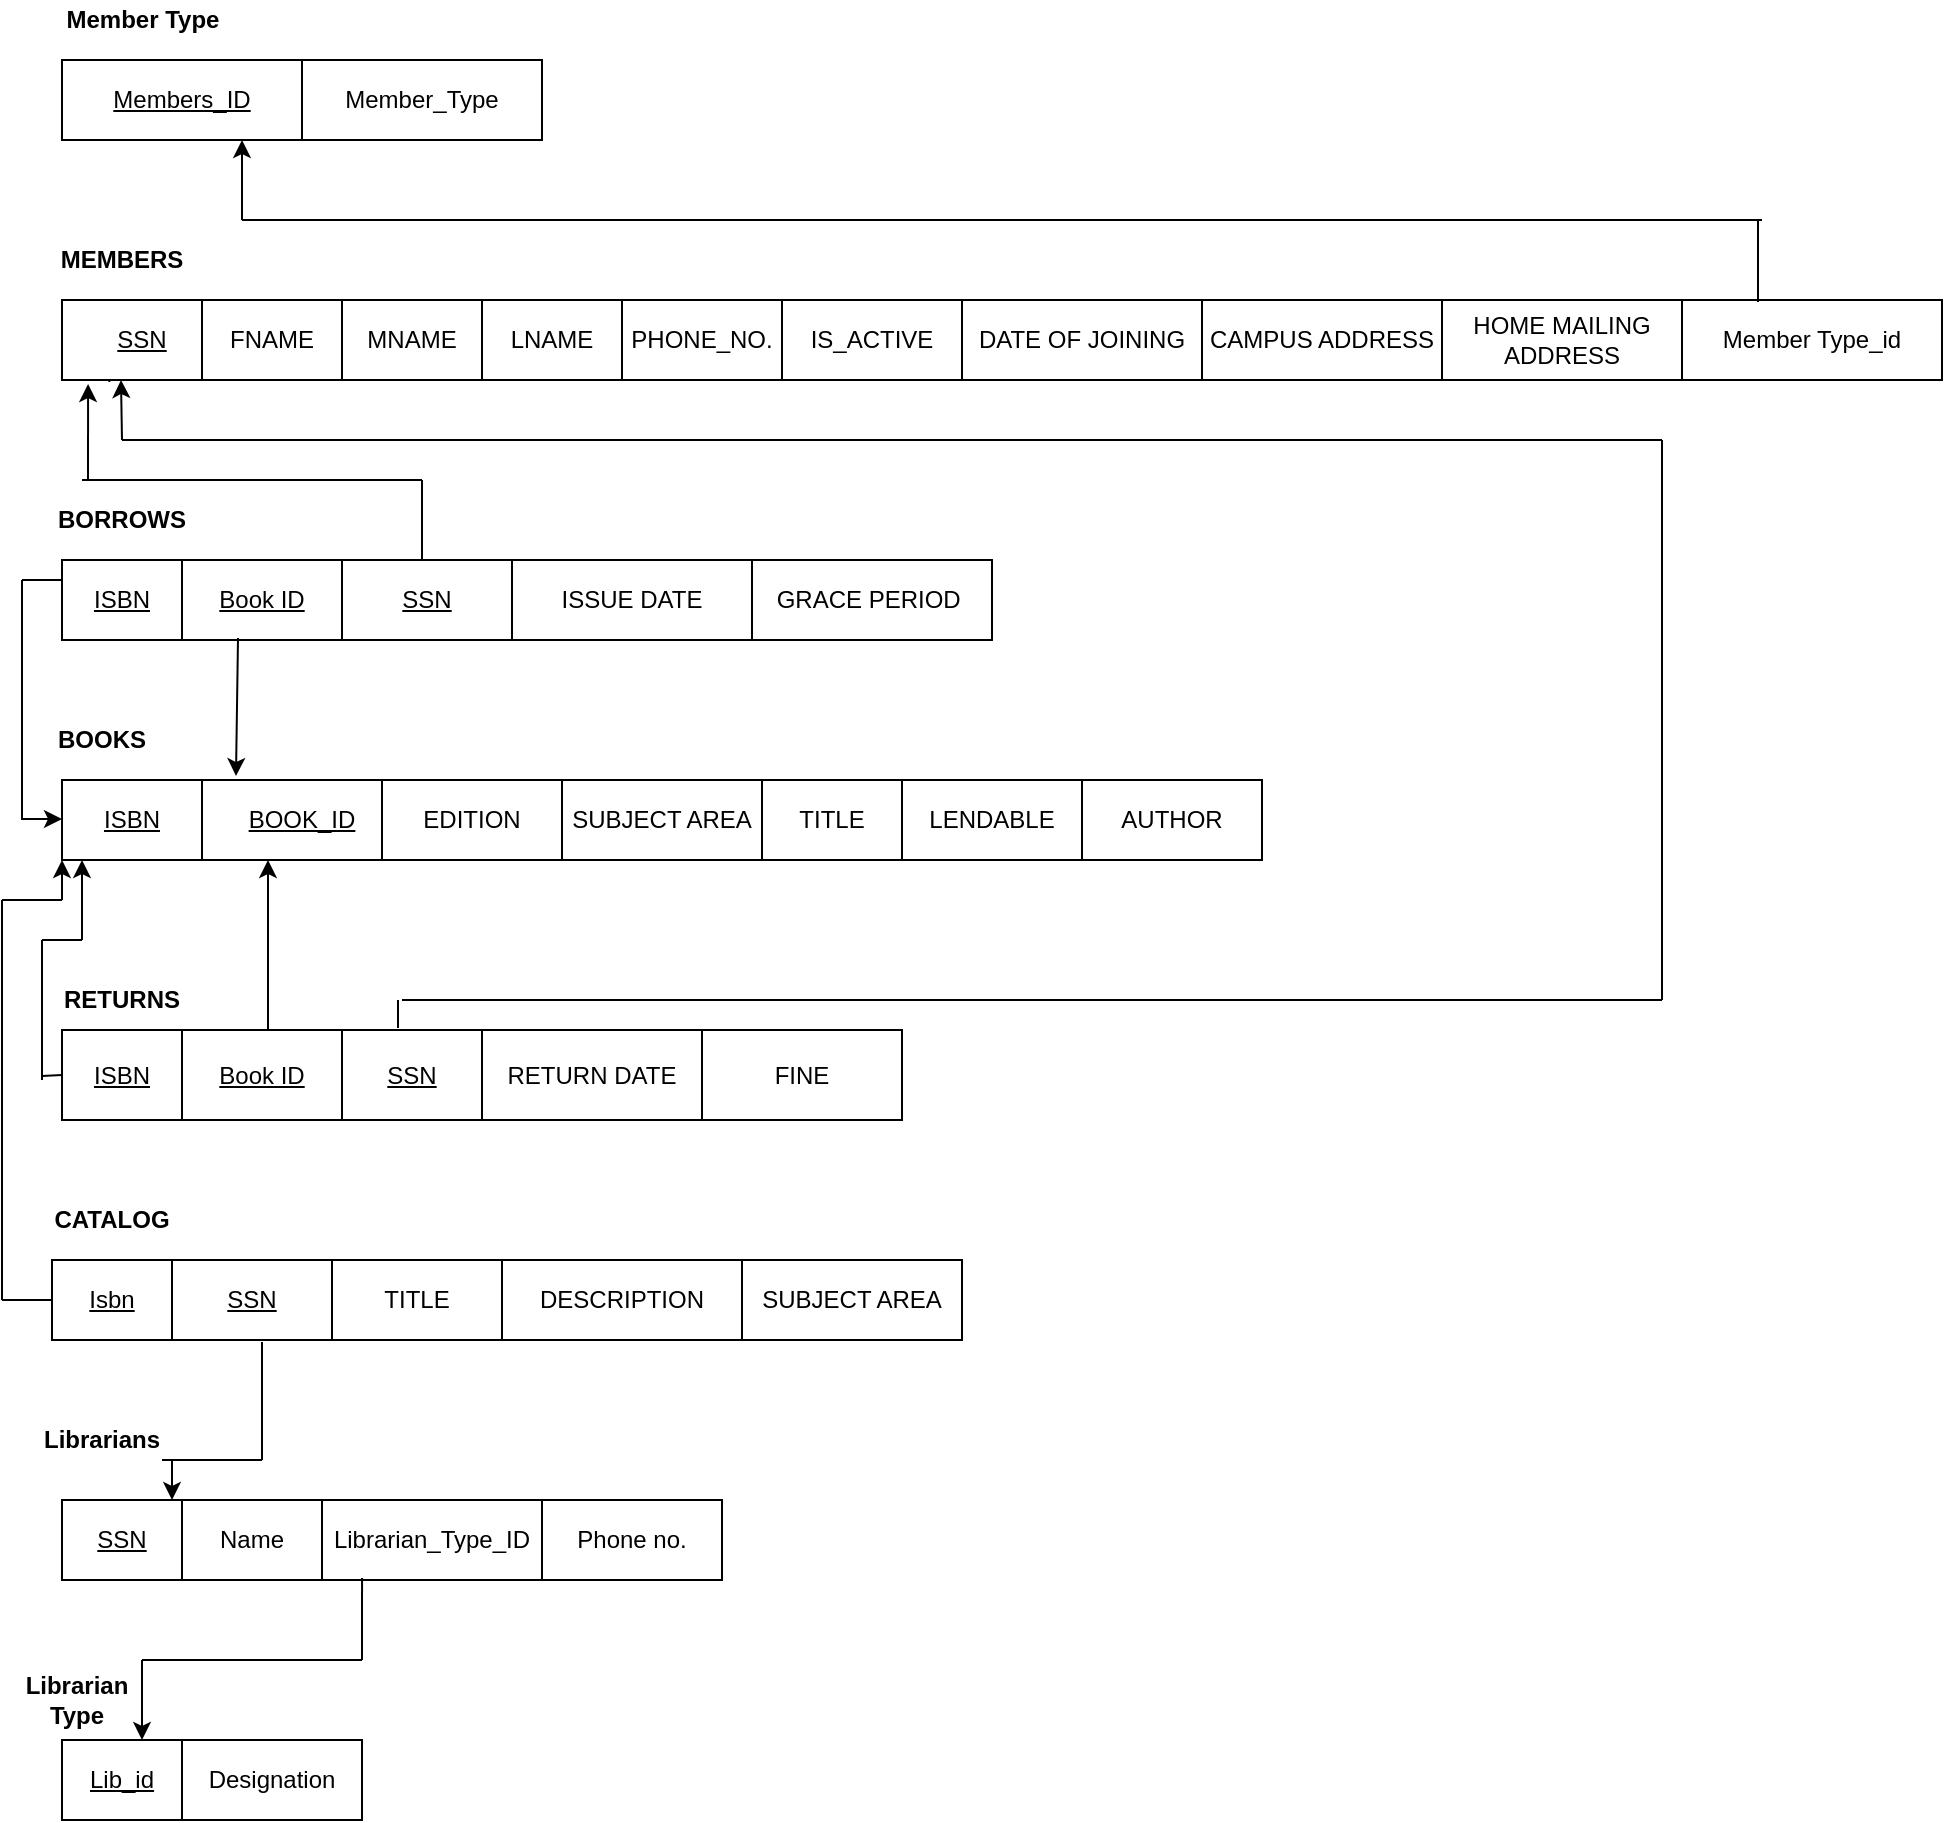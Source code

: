 <mxfile version="13.0.0" type="github">
  <diagram id="yDlo2jMc-lQr2yuWbLh0" name="Page-1">
    <mxGraphModel dx="1209" dy="1842" grid="1" gridSize="10" guides="1" tooltips="1" connect="1" arrows="1" fold="1" page="1" pageScale="1" pageWidth="827" pageHeight="1169" math="0" shadow="0">
      <root>
        <mxCell id="0" />
        <mxCell id="1" parent="0" />
        <mxCell id="aDyq0ExZdcWjo6-XUP3u-2" value="" style="endArrow=none;html=1;entryX=0.059;entryY=0;entryDx=0;entryDy=0;entryPerimeter=0;exitX=0.059;exitY=1.025;exitDx=0;exitDy=0;exitPerimeter=0;" parent="1" edge="1">
          <mxGeometry width="50" height="50" relative="1" as="geometry">
            <mxPoint x="83.66" y="121" as="sourcePoint" />
            <mxPoint x="83.66" y="80" as="targetPoint" />
            <Array as="points" />
          </mxGeometry>
        </mxCell>
        <mxCell id="aDyq0ExZdcWjo6-XUP3u-5" value="&lt;u&gt;SSN&lt;/u&gt;" style="rounded=0;whiteSpace=wrap;html=1;" parent="1" vertex="1">
          <mxGeometry x="60" y="80" width="80" height="40" as="geometry" />
        </mxCell>
        <mxCell id="aDyq0ExZdcWjo6-XUP3u-6" value="FNAME" style="rounded=0;whiteSpace=wrap;html=1;" parent="1" vertex="1">
          <mxGeometry x="130" y="80" width="70" height="40" as="geometry" />
        </mxCell>
        <mxCell id="aDyq0ExZdcWjo6-XUP3u-7" value="MNAME" style="rounded=0;whiteSpace=wrap;html=1;" parent="1" vertex="1">
          <mxGeometry x="200" y="80" width="70" height="40" as="geometry" />
        </mxCell>
        <mxCell id="aDyq0ExZdcWjo6-XUP3u-8" value="LNAME" style="rounded=0;whiteSpace=wrap;html=1;" parent="1" vertex="1">
          <mxGeometry x="270" y="80" width="70" height="40" as="geometry" />
        </mxCell>
        <mxCell id="aDyq0ExZdcWjo6-XUP3u-9" value="PHONE_NO." style="rounded=0;whiteSpace=wrap;html=1;" parent="1" vertex="1">
          <mxGeometry x="340" y="80" width="80" height="40" as="geometry" />
        </mxCell>
        <mxCell id="aDyq0ExZdcWjo6-XUP3u-10" value="IS_ACTIVE" style="rounded=0;whiteSpace=wrap;html=1;" parent="1" vertex="1">
          <mxGeometry x="420" y="80" width="90" height="40" as="geometry" />
        </mxCell>
        <mxCell id="aDyq0ExZdcWjo6-XUP3u-11" value="DATE OF JOINING" style="rounded=0;whiteSpace=wrap;html=1;" parent="1" vertex="1">
          <mxGeometry x="510" y="80" width="120" height="40" as="geometry" />
        </mxCell>
        <mxCell id="aDyq0ExZdcWjo6-XUP3u-12" value="CAMPUS ADDRESS" style="rounded=0;whiteSpace=wrap;html=1;" parent="1" vertex="1">
          <mxGeometry x="630" y="80" width="120" height="40" as="geometry" />
        </mxCell>
        <mxCell id="aDyq0ExZdcWjo6-XUP3u-13" value="HOME MAILING ADDRESS" style="rounded=0;whiteSpace=wrap;html=1;" parent="1" vertex="1">
          <mxGeometry x="750" y="80" width="120" height="40" as="geometry" />
        </mxCell>
        <mxCell id="aDyq0ExZdcWjo6-XUP3u-14" value="&lt;b&gt;MEMBERS&lt;/b&gt;" style="text;html=1;strokeColor=none;fillColor=none;align=center;verticalAlign=middle;whiteSpace=wrap;rounded=0;" parent="1" vertex="1">
          <mxGeometry x="70" y="50" width="40" height="20" as="geometry" />
        </mxCell>
        <mxCell id="aDyq0ExZdcWjo6-XUP3u-17" value="&lt;u&gt;ISBN&lt;/u&gt;" style="rounded=0;whiteSpace=wrap;html=1;" parent="1" vertex="1">
          <mxGeometry x="60" y="320" width="70" height="40" as="geometry" />
        </mxCell>
        <mxCell id="aDyq0ExZdcWjo6-XUP3u-18" value="&lt;u&gt;BOOK_ID&lt;/u&gt;" style="rounded=0;whiteSpace=wrap;html=1;" parent="1" vertex="1">
          <mxGeometry x="130" y="320" width="100" height="40" as="geometry" />
        </mxCell>
        <mxCell id="aDyq0ExZdcWjo6-XUP3u-20" value="EDITION" style="rounded=0;whiteSpace=wrap;html=1;" parent="1" vertex="1">
          <mxGeometry x="220" y="320" width="90" height="40" as="geometry" />
        </mxCell>
        <mxCell id="aDyq0ExZdcWjo6-XUP3u-21" value="SUBJECT AREA" style="rounded=0;whiteSpace=wrap;html=1;" parent="1" vertex="1">
          <mxGeometry x="310" y="320" width="100" height="40" as="geometry" />
        </mxCell>
        <mxCell id="aDyq0ExZdcWjo6-XUP3u-22" value="TITLE" style="rounded=0;whiteSpace=wrap;html=1;" parent="1" vertex="1">
          <mxGeometry x="410" y="320" width="70" height="40" as="geometry" />
        </mxCell>
        <mxCell id="aDyq0ExZdcWjo6-XUP3u-23" value="LENDABLE" style="rounded=0;whiteSpace=wrap;html=1;" parent="1" vertex="1">
          <mxGeometry x="480" y="320" width="90" height="40" as="geometry" />
        </mxCell>
        <mxCell id="aDyq0ExZdcWjo6-XUP3u-24" value="AUTHOR" style="rounded=0;whiteSpace=wrap;html=1;" parent="1" vertex="1">
          <mxGeometry x="570" y="320" width="90" height="40" as="geometry" />
        </mxCell>
        <mxCell id="aDyq0ExZdcWjo6-XUP3u-25" value="&lt;b&gt;BOOKS&lt;/b&gt;" style="text;html=1;strokeColor=none;fillColor=none;align=center;verticalAlign=middle;whiteSpace=wrap;rounded=0;" parent="1" vertex="1">
          <mxGeometry x="60" y="290" width="40" height="20" as="geometry" />
        </mxCell>
        <mxCell id="aDyq0ExZdcWjo6-XUP3u-27" value="&lt;u&gt;Isbn&lt;/u&gt;" style="rounded=0;whiteSpace=wrap;html=1;" parent="1" vertex="1">
          <mxGeometry x="55" y="560" width="60" height="40" as="geometry" />
        </mxCell>
        <mxCell id="aDyq0ExZdcWjo6-XUP3u-28" value="&lt;b&gt;CATALOG&lt;/b&gt;" style="text;html=1;strokeColor=none;fillColor=none;align=center;verticalAlign=middle;whiteSpace=wrap;rounded=0;" parent="1" vertex="1">
          <mxGeometry x="65" y="530" width="40" height="20" as="geometry" />
        </mxCell>
        <mxCell id="aDyq0ExZdcWjo6-XUP3u-30" value="TITLE" style="rounded=0;whiteSpace=wrap;html=1;" parent="1" vertex="1">
          <mxGeometry x="195" y="560" width="85" height="40" as="geometry" />
        </mxCell>
        <mxCell id="aDyq0ExZdcWjo6-XUP3u-31" value="DESCRIPTION" style="rounded=0;whiteSpace=wrap;html=1;" parent="1" vertex="1">
          <mxGeometry x="280" y="560" width="120" height="40" as="geometry" />
        </mxCell>
        <mxCell id="aDyq0ExZdcWjo6-XUP3u-32" value="SUBJECT AREA" style="rounded=0;whiteSpace=wrap;html=1;" parent="1" vertex="1">
          <mxGeometry x="400" y="560" width="110" height="40" as="geometry" />
        </mxCell>
        <mxCell id="aDyq0ExZdcWjo6-XUP3u-34" value="&lt;u&gt;ISBN&lt;/u&gt;" style="rounded=0;whiteSpace=wrap;html=1;" parent="1" vertex="1">
          <mxGeometry x="60" y="210" width="60" height="40" as="geometry" />
        </mxCell>
        <mxCell id="aDyq0ExZdcWjo6-XUP3u-35" value="&lt;b&gt;BORROWS&lt;/b&gt;" style="text;html=1;strokeColor=none;fillColor=none;align=center;verticalAlign=middle;whiteSpace=wrap;rounded=0;" parent="1" vertex="1">
          <mxGeometry x="70" y="180" width="40" height="20" as="geometry" />
        </mxCell>
        <mxCell id="aDyq0ExZdcWjo6-XUP3u-36" value="&lt;u&gt;SSN&lt;/u&gt;" style="rounded=0;whiteSpace=wrap;html=1;" parent="1" vertex="1">
          <mxGeometry x="200" y="210" width="85" height="40" as="geometry" />
        </mxCell>
        <mxCell id="aDyq0ExZdcWjo6-XUP3u-37" value="ISSUE DATE" style="rounded=0;whiteSpace=wrap;html=1;" parent="1" vertex="1">
          <mxGeometry x="285" y="210" width="120" height="40" as="geometry" />
        </mxCell>
        <mxCell id="aDyq0ExZdcWjo6-XUP3u-38" value="GRACE PERIOD&amp;nbsp;" style="rounded=0;whiteSpace=wrap;html=1;" parent="1" vertex="1">
          <mxGeometry x="405" y="210" width="120" height="40" as="geometry" />
        </mxCell>
        <mxCell id="aDyq0ExZdcWjo6-XUP3u-40" value="&lt;u&gt;ISBN&lt;/u&gt;" style="rounded=0;whiteSpace=wrap;html=1;" parent="1" vertex="1">
          <mxGeometry x="60" y="445" width="60" height="45" as="geometry" />
        </mxCell>
        <mxCell id="aDyq0ExZdcWjo6-XUP3u-41" value="&lt;b&gt;RETURNS&lt;/b&gt;" style="text;html=1;strokeColor=none;fillColor=none;align=center;verticalAlign=middle;whiteSpace=wrap;rounded=0;" parent="1" vertex="1">
          <mxGeometry x="70" y="420" width="40" height="20" as="geometry" />
        </mxCell>
        <mxCell id="aDyq0ExZdcWjo6-XUP3u-42" value="&lt;u&gt;SSN&lt;/u&gt;" style="rounded=0;whiteSpace=wrap;html=1;" parent="1" vertex="1">
          <mxGeometry x="200" y="445" width="70" height="45" as="geometry" />
        </mxCell>
        <mxCell id="aDyq0ExZdcWjo6-XUP3u-43" value="RETURN DATE" style="rounded=0;whiteSpace=wrap;html=1;" parent="1" vertex="1">
          <mxGeometry x="270" y="445" width="110" height="45" as="geometry" />
        </mxCell>
        <mxCell id="aDyq0ExZdcWjo6-XUP3u-44" value="FINE" style="rounded=0;whiteSpace=wrap;html=1;" parent="1" vertex="1">
          <mxGeometry x="380" y="445" width="100" height="45" as="geometry" />
        </mxCell>
        <mxCell id="aDyq0ExZdcWjo6-XUP3u-45" value="&lt;u&gt;SSN&lt;/u&gt;" style="rounded=0;whiteSpace=wrap;html=1;" parent="1" vertex="1">
          <mxGeometry x="60" y="680" width="60" height="40" as="geometry" />
        </mxCell>
        <mxCell id="aDyq0ExZdcWjo6-XUP3u-46" value="Name" style="rounded=0;whiteSpace=wrap;html=1;" parent="1" vertex="1">
          <mxGeometry x="120" y="680" width="70" height="40" as="geometry" />
        </mxCell>
        <mxCell id="aDyq0ExZdcWjo6-XUP3u-47" value="Librarian_Type_ID" style="rounded=0;whiteSpace=wrap;html=1;" parent="1" vertex="1">
          <mxGeometry x="190" y="680" width="110" height="40" as="geometry" />
        </mxCell>
        <mxCell id="aDyq0ExZdcWjo6-XUP3u-48" value="Phone no." style="rounded=0;whiteSpace=wrap;html=1;" parent="1" vertex="1">
          <mxGeometry x="300" y="680" width="90" height="40" as="geometry" />
        </mxCell>
        <mxCell id="aDyq0ExZdcWjo6-XUP3u-49" value="&lt;b&gt;Librarians&lt;/b&gt;" style="text;html=1;strokeColor=none;fillColor=none;align=center;verticalAlign=middle;whiteSpace=wrap;rounded=0;" parent="1" vertex="1">
          <mxGeometry x="60" y="640" width="40" height="20" as="geometry" />
        </mxCell>
        <mxCell id="Iu9fj_M3wson_MXCtkIp-1" value="&lt;u&gt;Book ID&lt;/u&gt;" style="rounded=0;whiteSpace=wrap;html=1;" parent="1" vertex="1">
          <mxGeometry x="120" y="210" width="80" height="40" as="geometry" />
        </mxCell>
        <mxCell id="Iu9fj_M3wson_MXCtkIp-2" value="&lt;u&gt;Book ID&lt;/u&gt;" style="rounded=0;whiteSpace=wrap;html=1;" parent="1" vertex="1">
          <mxGeometry x="120" y="445" width="80" height="45" as="geometry" />
        </mxCell>
        <mxCell id="Iu9fj_M3wson_MXCtkIp-3" value="&lt;u&gt;SSN&lt;/u&gt;" style="rounded=0;whiteSpace=wrap;html=1;" parent="1" vertex="1">
          <mxGeometry x="115" y="560" width="80" height="40" as="geometry" />
        </mxCell>
        <mxCell id="Iu9fj_M3wson_MXCtkIp-5" value="" style="endArrow=none;html=1;entryX=0;entryY=0.5;entryDx=0;entryDy=0;" parent="1" target="aDyq0ExZdcWjo6-XUP3u-27" edge="1">
          <mxGeometry width="50" height="50" relative="1" as="geometry">
            <mxPoint x="30" y="580" as="sourcePoint" />
            <mxPoint x="55" y="560" as="targetPoint" />
          </mxGeometry>
        </mxCell>
        <mxCell id="Iu9fj_M3wson_MXCtkIp-15" value="" style="endArrow=classic;html=1;" parent="1" edge="1">
          <mxGeometry width="50" height="50" relative="1" as="geometry">
            <mxPoint x="90" y="150" as="sourcePoint" />
            <mxPoint x="89.5" y="120" as="targetPoint" />
          </mxGeometry>
        </mxCell>
        <mxCell id="Iu9fj_M3wson_MXCtkIp-16" value="" style="endArrow=classic;html=1;" parent="1" edge="1">
          <mxGeometry width="50" height="50" relative="1" as="geometry">
            <mxPoint x="70" y="400" as="sourcePoint" />
            <mxPoint x="70" y="360" as="targetPoint" />
          </mxGeometry>
        </mxCell>
        <mxCell id="Iu9fj_M3wson_MXCtkIp-18" value="" style="endArrow=none;html=1;" parent="1" edge="1">
          <mxGeometry width="50" height="50" relative="1" as="geometry">
            <mxPoint x="40" y="220" as="sourcePoint" />
            <mxPoint x="60" y="220" as="targetPoint" />
          </mxGeometry>
        </mxCell>
        <mxCell id="Iu9fj_M3wson_MXCtkIp-20" value="" style="endArrow=none;html=1;" parent="1" edge="1">
          <mxGeometry width="50" height="50" relative="1" as="geometry">
            <mxPoint x="30" y="380" as="sourcePoint" />
            <mxPoint x="60" y="380" as="targetPoint" />
          </mxGeometry>
        </mxCell>
        <mxCell id="Iu9fj_M3wson_MXCtkIp-21" value="" style="endArrow=classic;html=1;" parent="1" edge="1">
          <mxGeometry width="50" height="50" relative="1" as="geometry">
            <mxPoint x="60" y="380" as="sourcePoint" />
            <mxPoint x="60" y="360" as="targetPoint" />
          </mxGeometry>
        </mxCell>
        <mxCell id="Iu9fj_M3wson_MXCtkIp-22" value="" style="endArrow=none;html=1;entryX=0;entryY=0.5;entryDx=0;entryDy=0;" parent="1" target="aDyq0ExZdcWjo6-XUP3u-40" edge="1">
          <mxGeometry width="50" height="50" relative="1" as="geometry">
            <mxPoint x="50" y="468" as="sourcePoint" />
            <mxPoint x="60" y="440" as="targetPoint" />
          </mxGeometry>
        </mxCell>
        <mxCell id="Iu9fj_M3wson_MXCtkIp-25" value="" style="endArrow=classic;html=1;" parent="1" edge="1">
          <mxGeometry width="50" height="50" relative="1" as="geometry">
            <mxPoint x="40" y="339.5" as="sourcePoint" />
            <mxPoint x="60" y="339.5" as="targetPoint" />
          </mxGeometry>
        </mxCell>
        <mxCell id="Iu9fj_M3wson_MXCtkIp-35" value="" style="endArrow=none;html=1;" parent="1" edge="1">
          <mxGeometry width="50" height="50" relative="1" as="geometry">
            <mxPoint x="160" y="660" as="sourcePoint" />
            <mxPoint x="160" y="601" as="targetPoint" />
          </mxGeometry>
        </mxCell>
        <mxCell id="Iu9fj_M3wson_MXCtkIp-37" value="" style="endArrow=classic;html=1;exitX=0.35;exitY=0.975;exitDx=0;exitDy=0;exitPerimeter=0;entryX=0.17;entryY=-0.05;entryDx=0;entryDy=0;entryPerimeter=0;" parent="1" source="Iu9fj_M3wson_MXCtkIp-1" target="aDyq0ExZdcWjo6-XUP3u-18" edge="1">
          <mxGeometry width="50" height="50" relative="1" as="geometry">
            <mxPoint x="140" y="310" as="sourcePoint" />
            <mxPoint x="190" y="260" as="targetPoint" />
          </mxGeometry>
        </mxCell>
        <mxCell id="Iu9fj_M3wson_MXCtkIp-38" value="" style="endArrow=classic;html=1;" parent="1" edge="1">
          <mxGeometry width="50" height="50" relative="1" as="geometry">
            <mxPoint x="163" y="445" as="sourcePoint" />
            <mxPoint x="163" y="360" as="targetPoint" />
          </mxGeometry>
        </mxCell>
        <mxCell id="Iu9fj_M3wson_MXCtkIp-39" value="" style="endArrow=none;html=1;" parent="1" edge="1">
          <mxGeometry width="50" height="50" relative="1" as="geometry">
            <mxPoint x="50" y="470" as="sourcePoint" />
            <mxPoint x="50" y="400" as="targetPoint" />
          </mxGeometry>
        </mxCell>
        <mxCell id="Iu9fj_M3wson_MXCtkIp-40" value="" style="endArrow=none;html=1;" parent="1" edge="1">
          <mxGeometry width="50" height="50" relative="1" as="geometry">
            <mxPoint x="50" y="400" as="sourcePoint" />
            <mxPoint x="70" y="400" as="targetPoint" />
          </mxGeometry>
        </mxCell>
        <mxCell id="Iu9fj_M3wson_MXCtkIp-41" value="" style="endArrow=none;html=1;" parent="1" edge="1">
          <mxGeometry width="50" height="50" relative="1" as="geometry">
            <mxPoint x="30" y="580" as="sourcePoint" />
            <mxPoint x="30" y="380" as="targetPoint" />
          </mxGeometry>
        </mxCell>
        <mxCell id="Iu9fj_M3wson_MXCtkIp-42" value="" style="endArrow=none;html=1;" parent="1" edge="1">
          <mxGeometry width="50" height="50" relative="1" as="geometry">
            <mxPoint x="40" y="340" as="sourcePoint" />
            <mxPoint x="40" y="220" as="targetPoint" />
          </mxGeometry>
        </mxCell>
        <mxCell id="Iu9fj_M3wson_MXCtkIp-43" value="" style="endArrow=none;html=1;" parent="1" edge="1">
          <mxGeometry width="50" height="50" relative="1" as="geometry">
            <mxPoint x="230" y="430" as="sourcePoint" />
            <mxPoint x="860" y="430" as="targetPoint" />
          </mxGeometry>
        </mxCell>
        <mxCell id="Iu9fj_M3wson_MXCtkIp-44" value="" style="endArrow=none;html=1;" parent="1" edge="1">
          <mxGeometry width="50" height="50" relative="1" as="geometry">
            <mxPoint x="860" y="430" as="sourcePoint" />
            <mxPoint x="860" y="150" as="targetPoint" />
          </mxGeometry>
        </mxCell>
        <mxCell id="Iu9fj_M3wson_MXCtkIp-45" value="" style="endArrow=none;html=1;" parent="1" edge="1">
          <mxGeometry width="50" height="50" relative="1" as="geometry">
            <mxPoint x="90" y="150" as="sourcePoint" />
            <mxPoint x="860" y="150" as="targetPoint" />
          </mxGeometry>
        </mxCell>
        <mxCell id="Iu9fj_M3wson_MXCtkIp-48" value="" style="endArrow=none;html=1;" parent="1" edge="1">
          <mxGeometry width="50" height="50" relative="1" as="geometry">
            <mxPoint x="70" y="170" as="sourcePoint" />
            <mxPoint x="240" y="170" as="targetPoint" />
          </mxGeometry>
        </mxCell>
        <mxCell id="Iu9fj_M3wson_MXCtkIp-49" value="" style="endArrow=classic;html=1;entryX=0.163;entryY=1.05;entryDx=0;entryDy=0;entryPerimeter=0;" parent="1" target="aDyq0ExZdcWjo6-XUP3u-5" edge="1">
          <mxGeometry width="50" height="50" relative="1" as="geometry">
            <mxPoint x="73" y="170" as="sourcePoint" />
            <mxPoint x="80" y="140" as="targetPoint" />
          </mxGeometry>
        </mxCell>
        <mxCell id="Iu9fj_M3wson_MXCtkIp-50" value="" style="endArrow=none;html=1;" parent="1" edge="1">
          <mxGeometry width="50" height="50" relative="1" as="geometry">
            <mxPoint x="240" y="210" as="sourcePoint" />
            <mxPoint x="240" y="170" as="targetPoint" />
          </mxGeometry>
        </mxCell>
        <mxCell id="Iu9fj_M3wson_MXCtkIp-52" value="" style="endArrow=none;html=1;exitX=0.4;exitY=-0.022;exitDx=0;exitDy=0;exitPerimeter=0;" parent="1" source="aDyq0ExZdcWjo6-XUP3u-42" edge="1">
          <mxGeometry width="50" height="50" relative="1" as="geometry">
            <mxPoint x="240" y="440" as="sourcePoint" />
            <mxPoint x="228" y="430" as="targetPoint" />
          </mxGeometry>
        </mxCell>
        <mxCell id="Iu9fj_M3wson_MXCtkIp-56" value="Member Type_id" style="rounded=0;whiteSpace=wrap;html=1;" parent="1" vertex="1">
          <mxGeometry x="870" y="80" width="130" height="40" as="geometry" />
        </mxCell>
        <mxCell id="Iu9fj_M3wson_MXCtkIp-58" value="Lib_id" style="rounded=0;whiteSpace=wrap;html=1;fontStyle=4" parent="1" vertex="1">
          <mxGeometry x="60" y="800" width="60" height="40" as="geometry" />
        </mxCell>
        <mxCell id="Iu9fj_M3wson_MXCtkIp-59" value="Designation" style="rounded=0;whiteSpace=wrap;html=1;" parent="1" vertex="1">
          <mxGeometry x="120" y="800" width="90" height="40" as="geometry" />
        </mxCell>
        <mxCell id="Iu9fj_M3wson_MXCtkIp-60" value="" style="endArrow=none;html=1;" parent="1" edge="1">
          <mxGeometry width="50" height="50" relative="1" as="geometry">
            <mxPoint x="110" y="660" as="sourcePoint" />
            <mxPoint x="160" y="660" as="targetPoint" />
          </mxGeometry>
        </mxCell>
        <mxCell id="Iu9fj_M3wson_MXCtkIp-61" value="" style="endArrow=classic;html=1;" parent="1" edge="1">
          <mxGeometry width="50" height="50" relative="1" as="geometry">
            <mxPoint x="115" y="660" as="sourcePoint" />
            <mxPoint x="115" y="680" as="targetPoint" />
          </mxGeometry>
        </mxCell>
        <mxCell id="Iu9fj_M3wson_MXCtkIp-63" value="" style="endArrow=none;html=1;" parent="1" edge="1">
          <mxGeometry width="50" height="50" relative="1" as="geometry">
            <mxPoint x="100" y="760" as="sourcePoint" />
            <mxPoint x="210" y="760" as="targetPoint" />
          </mxGeometry>
        </mxCell>
        <mxCell id="Iu9fj_M3wson_MXCtkIp-65" value="" style="endArrow=classic;html=1;" parent="1" edge="1">
          <mxGeometry width="50" height="50" relative="1" as="geometry">
            <mxPoint x="100" y="760" as="sourcePoint" />
            <mxPoint x="100" y="800" as="targetPoint" />
          </mxGeometry>
        </mxCell>
        <mxCell id="Iu9fj_M3wson_MXCtkIp-66" value="" style="endArrow=none;html=1;entryX=0.182;entryY=0.975;entryDx=0;entryDy=0;entryPerimeter=0;" parent="1" target="aDyq0ExZdcWjo6-XUP3u-47" edge="1">
          <mxGeometry width="50" height="50" relative="1" as="geometry">
            <mxPoint x="210" y="760" as="sourcePoint" />
            <mxPoint x="218" y="720" as="targetPoint" />
          </mxGeometry>
        </mxCell>
        <mxCell id="Iu9fj_M3wson_MXCtkIp-67" value="&lt;b&gt;Librarian Type&lt;/b&gt;" style="text;html=1;strokeColor=none;fillColor=none;align=center;verticalAlign=middle;whiteSpace=wrap;rounded=0;" parent="1" vertex="1">
          <mxGeometry x="30" y="770" width="75" height="20" as="geometry" />
        </mxCell>
        <mxCell id="Iu9fj_M3wson_MXCtkIp-68" value="Members_ID" style="rounded=0;whiteSpace=wrap;html=1;fontStyle=4" parent="1" vertex="1">
          <mxGeometry x="60" y="-40" width="120" height="40" as="geometry" />
        </mxCell>
        <mxCell id="Iu9fj_M3wson_MXCtkIp-69" value="Member_Type" style="rounded=0;whiteSpace=wrap;html=1;" parent="1" vertex="1">
          <mxGeometry x="180" y="-40" width="120" height="40" as="geometry" />
        </mxCell>
        <mxCell id="Iu9fj_M3wson_MXCtkIp-70" value="&lt;b&gt;Member Type&lt;/b&gt;" style="text;html=1;strokeColor=none;fillColor=none;align=center;verticalAlign=middle;whiteSpace=wrap;rounded=0;" parent="1" vertex="1">
          <mxGeometry x="57.5" y="-70" width="85" height="20" as="geometry" />
        </mxCell>
        <mxCell id="Iu9fj_M3wson_MXCtkIp-71" value="" style="endArrow=none;html=1;" parent="1" edge="1">
          <mxGeometry width="50" height="50" relative="1" as="geometry">
            <mxPoint x="150" y="40" as="sourcePoint" />
            <mxPoint x="910" y="40" as="targetPoint" />
          </mxGeometry>
        </mxCell>
        <mxCell id="Iu9fj_M3wson_MXCtkIp-72" value="" style="endArrow=classic;html=1;" parent="1" edge="1">
          <mxGeometry width="50" height="50" relative="1" as="geometry">
            <mxPoint x="150" y="40" as="sourcePoint" />
            <mxPoint x="150" as="targetPoint" />
          </mxGeometry>
        </mxCell>
        <mxCell id="Iu9fj_M3wson_MXCtkIp-73" value="" style="endArrow=none;html=1;" parent="1" edge="1">
          <mxGeometry width="50" height="50" relative="1" as="geometry">
            <mxPoint x="908" y="81" as="sourcePoint" />
            <mxPoint x="908" y="40" as="targetPoint" />
          </mxGeometry>
        </mxCell>
      </root>
    </mxGraphModel>
  </diagram>
</mxfile>
